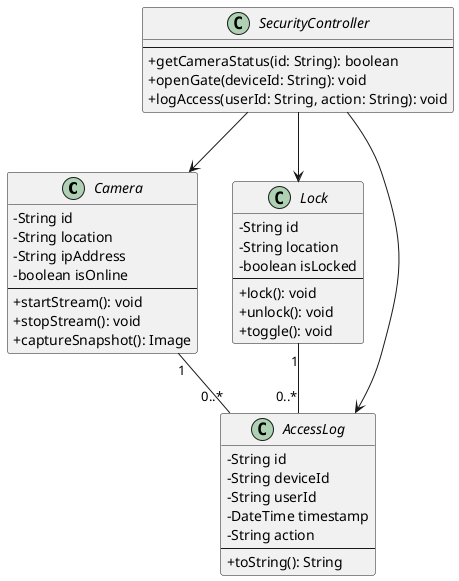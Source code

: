 @startuml
skinparam classAttributeIconSize 0
skinparam classFontStyle italic

class Camera {
  - String id
  - String location
  - String ipAddress
  - boolean isOnline
  --
  + startStream(): void
  + stopStream(): void
  + captureSnapshot(): Image
}

class Lock {
  - String id
  - String location
  - boolean isLocked
  --
  + lock(): void
  + unlock(): void
  + toggle(): void
}

class AccessLog {
  - String id
  - String deviceId
  - String userId
  - DateTime timestamp
  - String action
  --
  + toString(): String
}

class SecurityController {
  --
  + getCameraStatus(id: String): boolean
  + openGate(deviceId: String): void
  + logAccess(userId: String, action: String): void
}

Camera "1" -- "0..*" AccessLog 
Lock "1" -- "0..*" AccessLog
SecurityController --> Camera 
SecurityController --> Lock 
SecurityController --> AccessLog
@enduml
